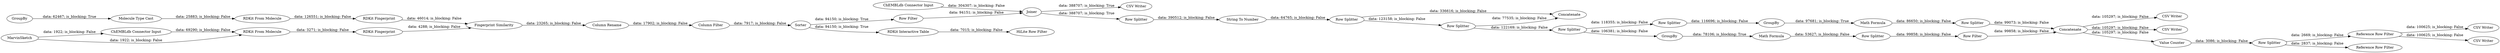 digraph {
	"8715145700308329570_90" [label="CSV Writer"]
	"-8402667409219794746_8786" [label="Column Rename"]
	"137940519725233142_83" [label="Row Splitter"]
	"-8402667409219794746_8787" [label="Column Filter"]
	"-8402667409219794746_8449" [label="RDKit From Molecule"]
	"8715145700308329570_89" [label="CSV Writer"]
	"-8402667409219794746_62" [label=GroupBy]
	"8715145700308329570_8790" [label="CSV Writer"]
	"4411655141011413853_56" [label=Joiner]
	"8715145700308329570_8787" [label="Row Filter"]
	"-439992361556308937_71" [label=Concatenate]
	"-439992361556308937_65" [label="Row Splitter"]
	"8715145700308329570_51" [label="ChEMBLdb Connector Input"]
	"-439992361556308937_73" [label="Row Splitter"]
	"-439992361556308937_82" [label="Math Formula"]
	"8715145700308329570_97" [label="RDKit Interactive Table"]
	"137940519725233142_86" [label="Reference Row Filter"]
	"-439992361556308937_84" [label="Row Splitter"]
	"8715145700308329570_79" [label="CSV Writer"]
	"-439992361556308937_87" [label="Row Filter"]
	"-439992361556308937_72" [label="Math Formula"]
	"-8402667409219794746_8785" [label="RDKit Fingerprint"]
	"-439992361556308937_67" [label="Row Splitter"]
	"-439992361556308937_66" [label="String To Number"]
	"4411655141011413853_77" [label="ChEMBLdb Connector Input"]
	"-8402667409219794746_8782" [label="RDKit Fingerprint"]
	"-8402667409219794746_37" [label=Sorter]
	"-439992361556308937_86" [label=Concatenate]
	"-439992361556308937_69" [label="Row Splitter"]
	"-8402667409219794746_8448" [label="RDKit From Molecule"]
	"8715145700308329570_15" [label=MarvinSketch]
	"-439992361556308937_62" [label=GroupBy]
	"-8402667409219794746_8781" [label="Fingerprint Similarity"]
	"-439992361556308937_81" [label=GroupBy]
	"-8402667409219794746_14" [label="Molecule Type Cast"]
	"8715145700308329570_87" [label="CSV Writer"]
	"-439992361556308937_85" [label="Row Splitter"]
	"137940519725233142_81" [label="Value Counter"]
	"137940519725233142_85" [label="Reference Row Filter"]
	"8715145700308329570_92" [label="HiLite Row Filter"]
	"-439992361556308937_68" [label="Row Splitter"]
	"-8402667409219794746_8449" -> "-8402667409219794746_8785" [label="data: 126551; is_blocking: False"]
	"137940519725233142_83" -> "137940519725233142_86" [label="data: 2669; is_blocking: False"]
	"-439992361556308937_81" -> "-439992361556308937_82" [label="data: 97681; is_blocking: True"]
	"-439992361556308937_82" -> "-439992361556308937_85" [label="data: 86650; is_blocking: False"]
	"8715145700308329570_51" -> "-8402667409219794746_8448" [label="data: 69290; is_blocking: False"]
	"-8402667409219794746_37" -> "8715145700308329570_97" [label="data: 94150; is_blocking: True"]
	"-439992361556308937_86" -> "137940519725233142_81" [label="data: 105297; is_blocking: False"]
	"4411655141011413853_56" -> "8715145700308329570_8790" [label="data: 388707; is_blocking: True"]
	"-439992361556308937_84" -> "-439992361556308937_87" [label="data: 99858; is_blocking: False"]
	"137940519725233142_83" -> "137940519725233142_85" [label="data: 2837; is_blocking: False"]
	"-8402667409219794746_8782" -> "-8402667409219794746_8781" [label="data: 4288; is_blocking: False"]
	"-8402667409219794746_8785" -> "-8402667409219794746_8781" [label="data: 46014; is_blocking: False"]
	"-439992361556308937_68" -> "-439992361556308937_71" [label="data: 336616; is_blocking: False"]
	"8715145700308329570_97" -> "8715145700308329570_92" [label="data: 7015; is_blocking: False"]
	"-8402667409219794746_8781" -> "-8402667409219794746_8786" [label="data: 23265; is_blocking: False"]
	"8715145700308329570_8787" -> "4411655141011413853_56" [label="data: 94151; is_blocking: False"]
	"-8402667409219794746_37" -> "8715145700308329570_8787" [label="data: 94150; is_blocking: True"]
	"-8402667409219794746_14" -> "-8402667409219794746_8449" [label="data: 25883; is_blocking: False"]
	"8715145700308329570_15" -> "-8402667409219794746_8448" [label="data: 1922; is_blocking: False"]
	"-439992361556308937_62" -> "-439992361556308937_72" [label="data: 78106; is_blocking: True"]
	"-8402667409219794746_8448" -> "-8402667409219794746_8782" [label="data: 3271; is_blocking: False"]
	"-439992361556308937_69" -> "-439992361556308937_62" [label="data: 106381; is_blocking: False"]
	"-439992361556308937_87" -> "-439992361556308937_86" [label="data: 99858; is_blocking: False"]
	"-8402667409219794746_8786" -> "-8402667409219794746_8787" [label="data: 17902; is_blocking: False"]
	"-439992361556308937_67" -> "-439992361556308937_71" [label="data: 77535; is_blocking: False"]
	"-439992361556308937_69" -> "-439992361556308937_73" [label="data: 118355; is_blocking: False"]
	"137940519725233142_86" -> "8715145700308329570_79" [label="data: 100625; is_blocking: False"]
	"-439992361556308937_85" -> "-439992361556308937_86" [label="data: 99073; is_blocking: False"]
	"-439992361556308937_65" -> "-439992361556308937_66" [label="data: 390512; is_blocking: False"]
	"-439992361556308937_73" -> "-439992361556308937_81" [label="data: 116696; is_blocking: False"]
	"4411655141011413853_56" -> "-439992361556308937_65" [label="data: 388707; is_blocking: True"]
	"137940519725233142_86" -> "8715145700308329570_87" [label="data: 100625; is_blocking: False"]
	"-439992361556308937_66" -> "-439992361556308937_68" [label="data: 64765; is_blocking: False"]
	"137940519725233142_81" -> "137940519725233142_83" [label="data: 3086; is_blocking: False"]
	"-439992361556308937_86" -> "8715145700308329570_89" [label="data: 105297; is_blocking: False"]
	"-8402667409219794746_62" -> "-8402667409219794746_14" [label="data: 62467; is_blocking: True"]
	"8715145700308329570_15" -> "8715145700308329570_51" [label="data: 1922; is_blocking: False"]
	"-439992361556308937_86" -> "8715145700308329570_90" [label="data: 105297; is_blocking: False"]
	"-439992361556308937_67" -> "-439992361556308937_69" [label="data: 122169; is_blocking: False"]
	"-439992361556308937_68" -> "-439992361556308937_67" [label="data: 123158; is_blocking: False"]
	"-8402667409219794746_8787" -> "-8402667409219794746_37" [label="data: 7917; is_blocking: False"]
	"4411655141011413853_77" -> "4411655141011413853_56" [label="data: 304307; is_blocking: False"]
	"-439992361556308937_72" -> "-439992361556308937_84" [label="data: 53627; is_blocking: False"]
	rankdir=LR
}
